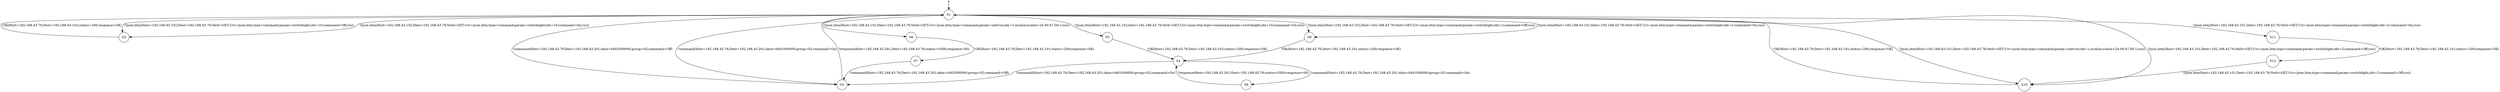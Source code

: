 digraph LTS {
S00[shape=point]
S1[label=S1,shape=circle];
S2[label=S2,shape=circle];
S3[label=S3,shape=circle];
S4[label=S4,shape=circle];
S5[label=S5,shape=circle];
S6[label=S6,shape=circle];
S7[label=S7,shape=circle];
S8[label=S8,shape=circle];
S9[label=S9,shape=circle];
S10[label=S10,shape=circle];
S11[label=S11,shape=circle];
S12[label=S12,shape=circle];
S00 -> S1
S1 -> S2[label ="?/json.htm(Host=192.168.43.102;Dest=192.168.43.76;Verb=GET;Uri=/json.htm;type=command;param=switchlight;idx=10;command=Off;rssi)"];
S1 -> S2[label ="?/json.htm(Host=192.168.43.102;Dest=192.168.43.76;Verb=GET;Uri=/json.htm;type=command;param=switchlight;idx=10;command=On;rssi)"];
S1 -> S3[label ="?/json.htm(Host=192.168.43.102;Dest=192.168.43.76;Verb=GET;Uri=/json.htm;type=command;param=switchlight;idx=10;command=On;rssi)"];
S1 -> S5[label ="!command(Host=192.168.43.76;Dest=192.168.43.201;data=0402000000;group=02;command=Off)"];
S1 -> S5[label ="!command(Host=192.168.43.76;Dest=192.168.43.201;data=0401000000;group=02;command=On)"];
S1 -> S6[label ="?/json.htm(Host=192.168.43.101;Dest=192.168.43.76;Verb=GET;Uri=/json.htm;type=command;param=udevice;idx=1;nvalue;svalue=24.00:47.00:1;rssi)"];
S1 -> S9[label ="?/json.htm(Host=192.168.43.101;Dest=192.168.43.76;Verb=GET;Uri=/json.htm;type=command;param=switchlight;idx=2;command=Off;rssi)"];
S1 -> S9[label ="?/json.htm(Host=192.168.43.101;Dest=192.168.43.76;Verb=GET;Uri=/json.htm;type=command;param=switchlight;idx=2;command=On;rssi)"];
S1 -> S10[label ="?/json.htm(Host=192.168.43.101;Dest=192.168.43.76;Verb=GET;Uri=/json.htm;type=command;param=udevice;idx=1;nvalue;svalue=24.00:47.00:1;rssi)"];
S1 -> S10[label ="?/json.htm(Host=192.168.43.101;Dest=192.168.43.76;Verb=GET;Uri=/json.htm;type=command;param=switchlight;idx=2;command=Off;rssi)"];
S1 -> S11[label ="?/json.htm(Host=192.168.43.101;Dest=192.168.43.76;Verb=GET;Uri=/json.htm;type=command;param=switchlight;idx=2;command=On;rssi)"];
S2 -> S1[label ="!OK(Host=192.168.43.76;Dest=192.168.43.102;status=200;response=OK)"];
S3 -> S4[label ="!OK(Host=192.168.43.76;Dest=192.168.43.102;status=200;response=OK)"];
S4 -> S5[label ="!command(Host=192.168.43.76;Dest=192.168.43.201;data=0401000000;group=02;command=On)"];
S4 -> S8[label ="!command(Host=192.168.43.76;Dest=192.168.43.201;data=0401000000;group=02;command=On)"];
S5 -> S1[label ="?response(Host=192.168.43.201;Dest=192.168.43.76;status=0300;response=00)"];
S6 -> S7[label ="!OK(Host=192.168.43.76;Dest=192.168.43.101;status=200;response=OK)"];
S7 -> S5[label ="!command(Host=192.168.43.76;Dest=192.168.43.201;data=0402000000;group=02;command=Off)"];
S8 -> S4[label ="?response(Host=192.168.43.201;Dest=192.168.43.76;status=0300;response=00)"];
S9 -> S4[label ="!OK(Host=192.168.43.76;Dest=192.168.43.101;status=200;response=OK)"];
S10 -> S1[label ="!OK(Host=192.168.43.76;Dest=192.168.43.101;status=200;response=OK)"];
S11 -> S12[label ="!OK(Host=192.168.43.76;Dest=192.168.43.101;status=200;response=OK)"];
S12 -> S10[label ="?/json.htm(Host=192.168.43.101;Dest=192.168.43.76;Verb=GET;Uri=/json.htm;type=command;param=switchlight;idx=2;command=Off;rssi)"];
}
